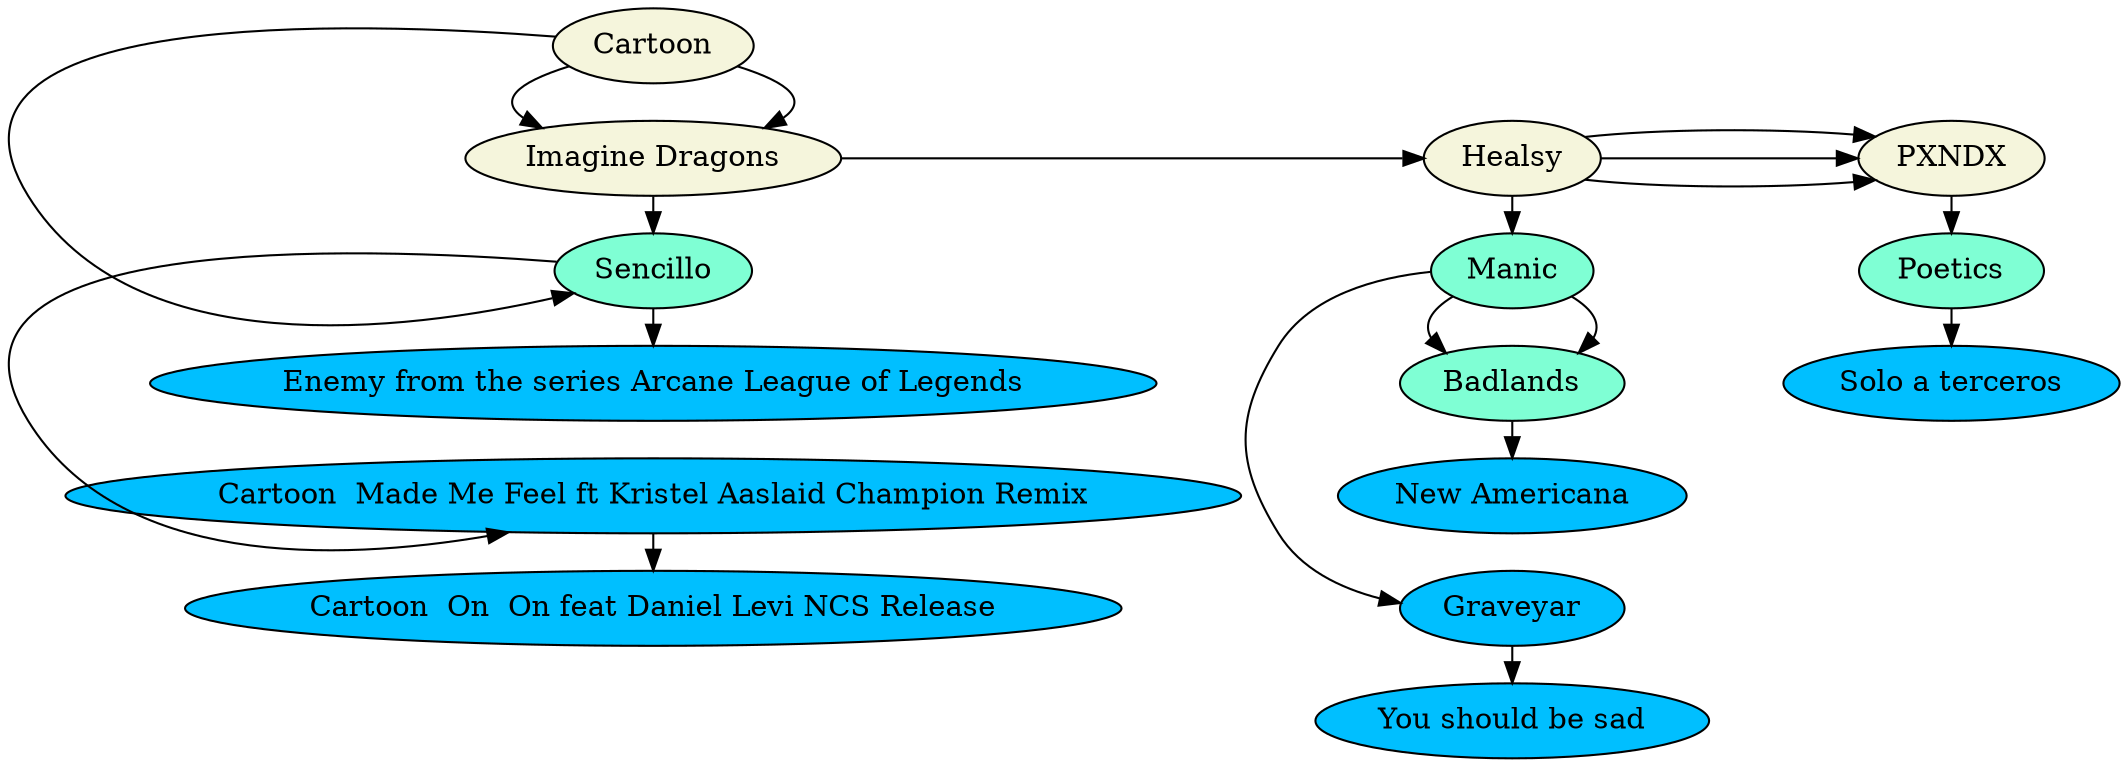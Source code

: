 digraph G {
layout = dot;
labelloc = "t";
edge [weigth = 1000];
rankdir = LR;
	subgraph artistas {
	rankdir = LR;
		"Cartoon"[fillcolor = beige style = "filled"];
			subgraph "albumCartoon"{
			rankdir = TB;			rank=same;
				"Cartoon"->"Sencillo"
				"Sencillo"[fillcolor = aquamarine style = "filled"];
					subgraph "albumSencillo"{
					rankdir = LR;
						"Sencillo"->"Cartoon  Made Me Feel ft Kristel Aaslaid Champion Remix"
							"Cartoon  Made Me Feel ft Kristel Aaslaid Champion Remix"[fillcolor = deepskyblue style = "filled"];
							"Cartoon  On  On feat Daniel Levi NCS Release"[fillcolor = deepskyblue style = "filled"];
					}
			}
		"Imagine Dragons"[fillcolor = beige style = "filled"];
			subgraph "albumImagine Dragons"{
			rankdir = TB;			rank=same;
				"Imagine Dragons"->"Sencillo"
				"Sencillo"[fillcolor = aquamarine style = "filled"];
					subgraph "albumSencillo"{
					rankdir = LR;
						"Sencillo"->"Enemy from the series Arcane League of Legends"
							"Enemy from the series Arcane League of Legends"[fillcolor = deepskyblue style = "filled"];
					}
			}
		"Healsy"[fillcolor = beige style = "filled"];
			subgraph "albumHealsy"{
			rankdir = TB;			rank=same;
				"Healsy"->"Manic"
				"Manic"[fillcolor = aquamarine style = "filled"];
					subgraph "albumManic"{
					rankdir = LR;
						"Manic"->"Graveyar"
							"Graveyar"[fillcolor = deepskyblue style = "filled"];
							"You should be sad"[fillcolor = deepskyblue style = "filled"];
					}
				"Badlands"[fillcolor = aquamarine style = "filled"];
					subgraph "albumBadlands"{
					rankdir = LR;
						"Badlands"->"New Americana"
							"New Americana"[fillcolor = deepskyblue style = "filled"];
					}
			}
		"PXNDX"[fillcolor = beige style = "filled"];
			subgraph "albumPXNDX"{
			rankdir = TB;			rank=same;
				"PXNDX"->"Poetics"
				"Poetics"[fillcolor = aquamarine style = "filled"];
					subgraph "albumPoetics"{
					rankdir = LR;
						"Poetics"->"Solo a terceros"
							"Solo a terceros"[fillcolor = deepskyblue style = "filled"];
					}
			}
	}
"Cartoon"->"Imagine Dragons";
"Cartoon  Made Me Feel ft Kristel Aaslaid Champion Remix"->"Cartoon  On  On feat Daniel Levi NCS Release";
"Cartoon"->"Imagine Dragons";
"Imagine Dragons"->"Healsy";
"Healsy"->"PXNDX";
"Manic"->"Badlands";
"Graveyar"->"You should be sad";
"Healsy"->"PXNDX";
"Manic"->"Badlands";
"Healsy"->"PXNDX";

}